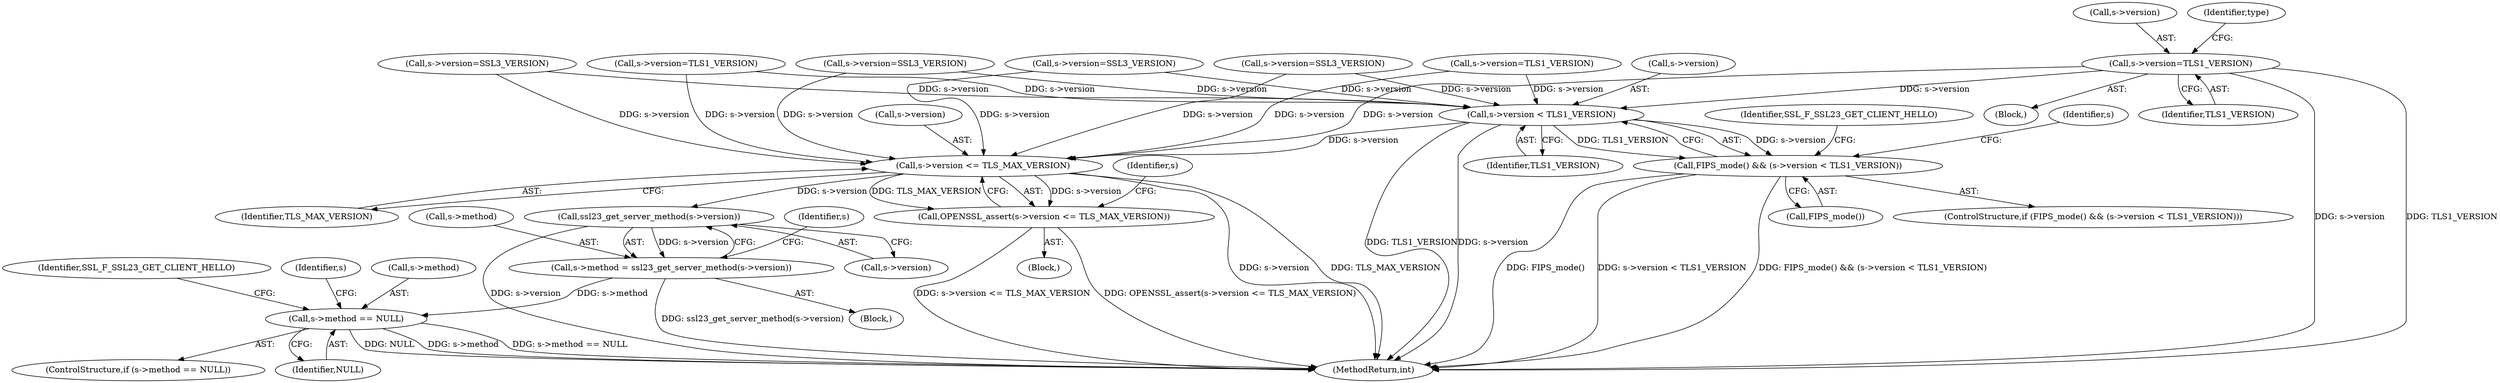 digraph "0_openssl_b82924741b4bd590da890619be671f4635e46c2b@pointer" {
"1000471" [label="(Call,s->version=TLS1_VERSION)"];
"1000591" [label="(Call,s->version < TLS1_VERSION)"];
"1000589" [label="(Call,FIPS_mode() && (s->version < TLS1_VERSION))"];
"1000602" [label="(Call,s->version <= TLS_MAX_VERSION)"];
"1000601" [label="(Call,OPENSSL_assert(s->version <= TLS_MAX_VERSION))"];
"1000944" [label="(Call,ssl23_get_server_method(s->version))"];
"1000940" [label="(Call,s->method = ssl23_get_server_method(s->version))"];
"1000949" [label="(Call,s->method == NULL)"];
"1000939" [label="(Block,)"];
"1000951" [label="(Identifier,s)"];
"1000602" [label="(Call,s->version <= TLS_MAX_VERSION)"];
"1000321" [label="(Call,s->version=SSL3_VERSION)"];
"1000948" [label="(ControlStructure,if (s->method == NULL))"];
"1000588" [label="(ControlStructure,if (FIPS_mode() && (s->version < TLS1_VERSION)))"];
"1000472" [label="(Call,s->version)"];
"1000591" [label="(Call,s->version < TLS1_VERSION)"];
"1000598" [label="(Identifier,SSL_F_SSL23_GET_CLIENT_HELLO)"];
"1000945" [label="(Call,s->version)"];
"1000471" [label="(Call,s->version=TLS1_VERSION)"];
"1000475" [label="(Identifier,TLS1_VERSION)"];
"1000606" [label="(Identifier,TLS_MAX_VERSION)"];
"1000601" [label="(Call,OPENSSL_assert(s->version <= TLS_MAX_VERSION))"];
"1000956" [label="(Identifier,SSL_F_SSL23_GET_CLIENT_HELLO)"];
"1000145" [label="(Block,)"];
"1000953" [label="(Identifier,NULL)"];
"1001102" [label="(MethodReturn,int)"];
"1000589" [label="(Call,FIPS_mode() && (s->version < TLS1_VERSION))"];
"1000470" [label="(Block,)"];
"1000523" [label="(Call,s->version=TLS1_VERSION)"];
"1000940" [label="(Call,s->method = ssl23_get_server_method(s->version))"];
"1000962" [label="(Identifier,s)"];
"1000604" [label="(Identifier,s)"];
"1000610" [label="(Identifier,s)"];
"1000941" [label="(Call,s->method)"];
"1000944" [label="(Call,ssl23_get_server_method(s->version))"];
"1000949" [label="(Call,s->method == NULL)"];
"1000592" [label="(Call,s->version)"];
"1000488" [label="(Call,s->version=SSL3_VERSION)"];
"1000352" [label="(Call,s->version=SSL3_VERSION)"];
"1000506" [label="(Call,s->version=SSL3_VERSION)"];
"1000302" [label="(Call,s->version=TLS1_VERSION)"];
"1000603" [label="(Call,s->version)"];
"1000477" [label="(Identifier,type)"];
"1000950" [label="(Call,s->method)"];
"1000590" [label="(Call,FIPS_mode())"];
"1000595" [label="(Identifier,TLS1_VERSION)"];
"1000471" -> "1000470"  [label="AST: "];
"1000471" -> "1000475"  [label="CFG: "];
"1000472" -> "1000471"  [label="AST: "];
"1000475" -> "1000471"  [label="AST: "];
"1000477" -> "1000471"  [label="CFG: "];
"1000471" -> "1001102"  [label="DDG: s->version"];
"1000471" -> "1001102"  [label="DDG: TLS1_VERSION"];
"1000471" -> "1000591"  [label="DDG: s->version"];
"1000471" -> "1000602"  [label="DDG: s->version"];
"1000591" -> "1000589"  [label="AST: "];
"1000591" -> "1000595"  [label="CFG: "];
"1000592" -> "1000591"  [label="AST: "];
"1000595" -> "1000591"  [label="AST: "];
"1000589" -> "1000591"  [label="CFG: "];
"1000591" -> "1001102"  [label="DDG: TLS1_VERSION"];
"1000591" -> "1001102"  [label="DDG: s->version"];
"1000591" -> "1000589"  [label="DDG: s->version"];
"1000591" -> "1000589"  [label="DDG: TLS1_VERSION"];
"1000523" -> "1000591"  [label="DDG: s->version"];
"1000488" -> "1000591"  [label="DDG: s->version"];
"1000352" -> "1000591"  [label="DDG: s->version"];
"1000321" -> "1000591"  [label="DDG: s->version"];
"1000506" -> "1000591"  [label="DDG: s->version"];
"1000302" -> "1000591"  [label="DDG: s->version"];
"1000591" -> "1000602"  [label="DDG: s->version"];
"1000589" -> "1000588"  [label="AST: "];
"1000589" -> "1000590"  [label="CFG: "];
"1000590" -> "1000589"  [label="AST: "];
"1000598" -> "1000589"  [label="CFG: "];
"1000604" -> "1000589"  [label="CFG: "];
"1000589" -> "1001102"  [label="DDG: FIPS_mode() && (s->version < TLS1_VERSION)"];
"1000589" -> "1001102"  [label="DDG: FIPS_mode()"];
"1000589" -> "1001102"  [label="DDG: s->version < TLS1_VERSION"];
"1000602" -> "1000601"  [label="AST: "];
"1000602" -> "1000606"  [label="CFG: "];
"1000603" -> "1000602"  [label="AST: "];
"1000606" -> "1000602"  [label="AST: "];
"1000601" -> "1000602"  [label="CFG: "];
"1000602" -> "1001102"  [label="DDG: s->version"];
"1000602" -> "1001102"  [label="DDG: TLS_MAX_VERSION"];
"1000602" -> "1000601"  [label="DDG: s->version"];
"1000602" -> "1000601"  [label="DDG: TLS_MAX_VERSION"];
"1000523" -> "1000602"  [label="DDG: s->version"];
"1000488" -> "1000602"  [label="DDG: s->version"];
"1000352" -> "1000602"  [label="DDG: s->version"];
"1000321" -> "1000602"  [label="DDG: s->version"];
"1000506" -> "1000602"  [label="DDG: s->version"];
"1000302" -> "1000602"  [label="DDG: s->version"];
"1000602" -> "1000944"  [label="DDG: s->version"];
"1000601" -> "1000145"  [label="AST: "];
"1000610" -> "1000601"  [label="CFG: "];
"1000601" -> "1001102"  [label="DDG: s->version <= TLS_MAX_VERSION"];
"1000601" -> "1001102"  [label="DDG: OPENSSL_assert(s->version <= TLS_MAX_VERSION)"];
"1000944" -> "1000940"  [label="AST: "];
"1000944" -> "1000945"  [label="CFG: "];
"1000945" -> "1000944"  [label="AST: "];
"1000940" -> "1000944"  [label="CFG: "];
"1000944" -> "1001102"  [label="DDG: s->version"];
"1000944" -> "1000940"  [label="DDG: s->version"];
"1000940" -> "1000939"  [label="AST: "];
"1000941" -> "1000940"  [label="AST: "];
"1000951" -> "1000940"  [label="CFG: "];
"1000940" -> "1001102"  [label="DDG: ssl23_get_server_method(s->version)"];
"1000940" -> "1000949"  [label="DDG: s->method"];
"1000949" -> "1000948"  [label="AST: "];
"1000949" -> "1000953"  [label="CFG: "];
"1000950" -> "1000949"  [label="AST: "];
"1000953" -> "1000949"  [label="AST: "];
"1000956" -> "1000949"  [label="CFG: "];
"1000962" -> "1000949"  [label="CFG: "];
"1000949" -> "1001102"  [label="DDG: NULL"];
"1000949" -> "1001102"  [label="DDG: s->method"];
"1000949" -> "1001102"  [label="DDG: s->method == NULL"];
}
